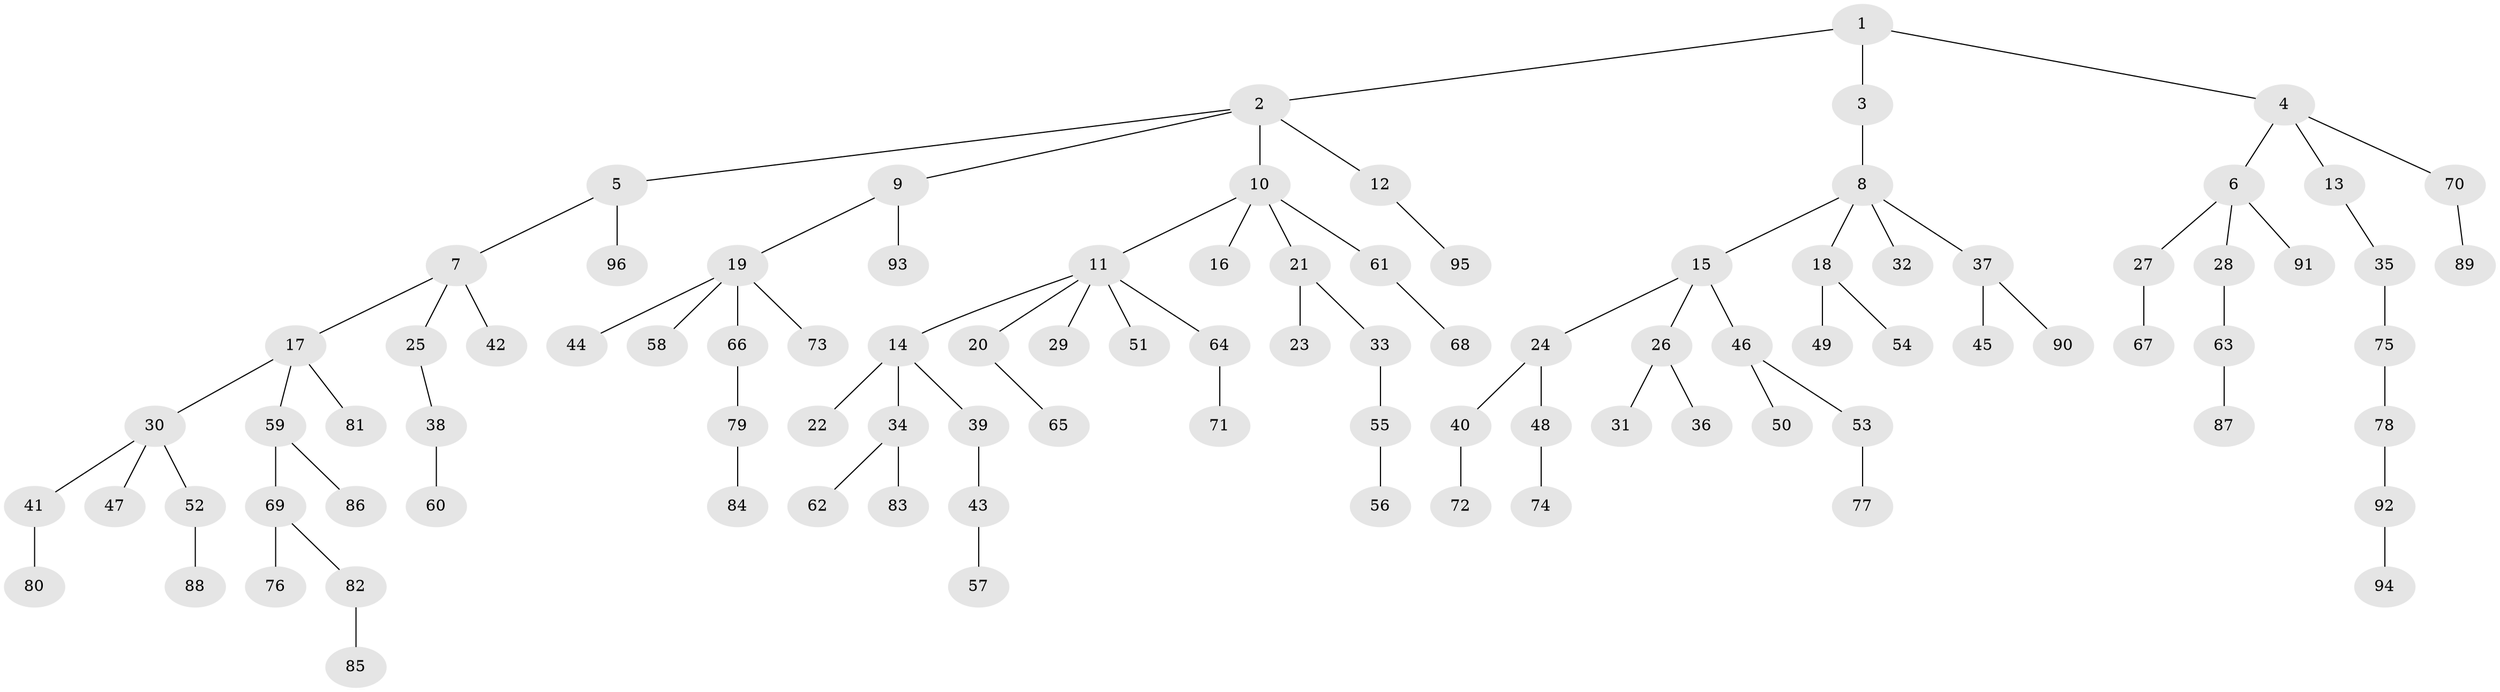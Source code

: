 // coarse degree distribution, {6: 0.029850746268656716, 2: 0.208955223880597, 4: 0.07462686567164178, 3: 0.11940298507462686, 7: 0.014925373134328358, 1: 0.5373134328358209, 5: 0.014925373134328358}
// Generated by graph-tools (version 1.1) at 2025/19/03/04/25 18:19:25]
// undirected, 96 vertices, 95 edges
graph export_dot {
graph [start="1"]
  node [color=gray90,style=filled];
  1;
  2;
  3;
  4;
  5;
  6;
  7;
  8;
  9;
  10;
  11;
  12;
  13;
  14;
  15;
  16;
  17;
  18;
  19;
  20;
  21;
  22;
  23;
  24;
  25;
  26;
  27;
  28;
  29;
  30;
  31;
  32;
  33;
  34;
  35;
  36;
  37;
  38;
  39;
  40;
  41;
  42;
  43;
  44;
  45;
  46;
  47;
  48;
  49;
  50;
  51;
  52;
  53;
  54;
  55;
  56;
  57;
  58;
  59;
  60;
  61;
  62;
  63;
  64;
  65;
  66;
  67;
  68;
  69;
  70;
  71;
  72;
  73;
  74;
  75;
  76;
  77;
  78;
  79;
  80;
  81;
  82;
  83;
  84;
  85;
  86;
  87;
  88;
  89;
  90;
  91;
  92;
  93;
  94;
  95;
  96;
  1 -- 2;
  1 -- 3;
  1 -- 4;
  2 -- 5;
  2 -- 9;
  2 -- 10;
  2 -- 12;
  3 -- 8;
  4 -- 6;
  4 -- 13;
  4 -- 70;
  5 -- 7;
  5 -- 96;
  6 -- 27;
  6 -- 28;
  6 -- 91;
  7 -- 17;
  7 -- 25;
  7 -- 42;
  8 -- 15;
  8 -- 18;
  8 -- 32;
  8 -- 37;
  9 -- 19;
  9 -- 93;
  10 -- 11;
  10 -- 16;
  10 -- 21;
  10 -- 61;
  11 -- 14;
  11 -- 20;
  11 -- 29;
  11 -- 51;
  11 -- 64;
  12 -- 95;
  13 -- 35;
  14 -- 22;
  14 -- 34;
  14 -- 39;
  15 -- 24;
  15 -- 26;
  15 -- 46;
  17 -- 30;
  17 -- 59;
  17 -- 81;
  18 -- 49;
  18 -- 54;
  19 -- 44;
  19 -- 58;
  19 -- 66;
  19 -- 73;
  20 -- 65;
  21 -- 23;
  21 -- 33;
  24 -- 40;
  24 -- 48;
  25 -- 38;
  26 -- 31;
  26 -- 36;
  27 -- 67;
  28 -- 63;
  30 -- 41;
  30 -- 47;
  30 -- 52;
  33 -- 55;
  34 -- 62;
  34 -- 83;
  35 -- 75;
  37 -- 45;
  37 -- 90;
  38 -- 60;
  39 -- 43;
  40 -- 72;
  41 -- 80;
  43 -- 57;
  46 -- 50;
  46 -- 53;
  48 -- 74;
  52 -- 88;
  53 -- 77;
  55 -- 56;
  59 -- 69;
  59 -- 86;
  61 -- 68;
  63 -- 87;
  64 -- 71;
  66 -- 79;
  69 -- 76;
  69 -- 82;
  70 -- 89;
  75 -- 78;
  78 -- 92;
  79 -- 84;
  82 -- 85;
  92 -- 94;
}
